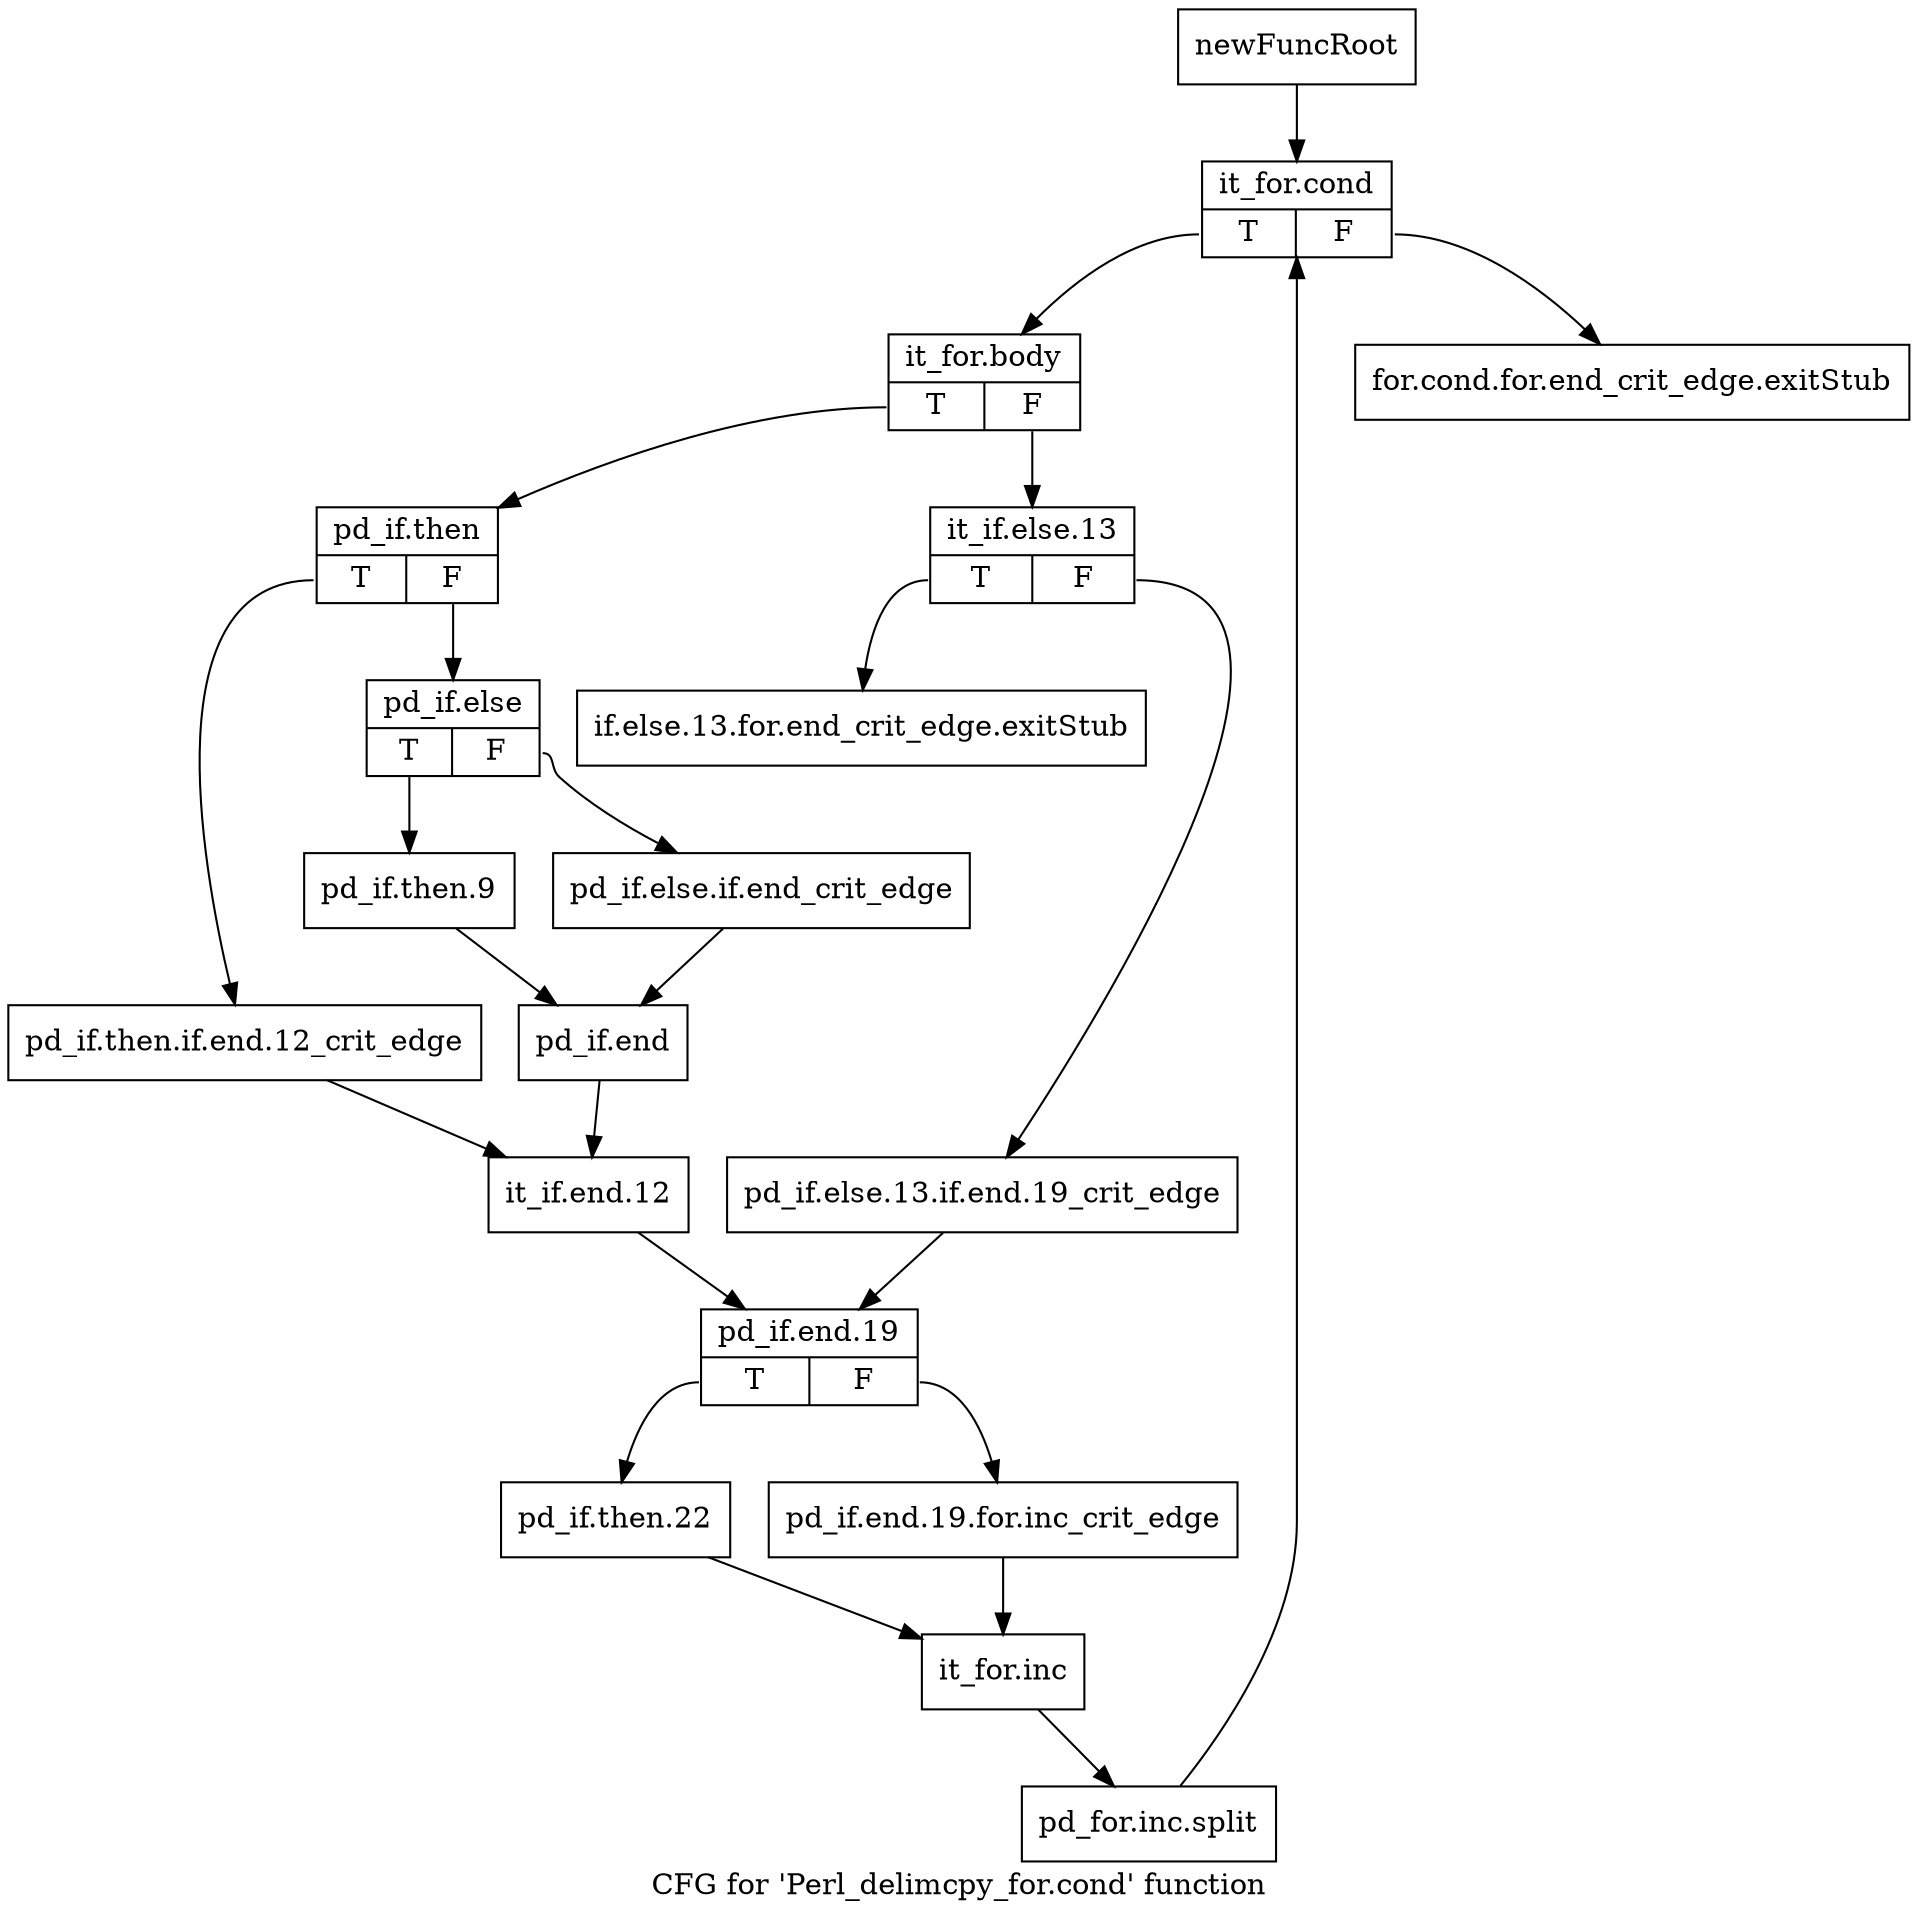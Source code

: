 digraph "CFG for 'Perl_delimcpy_for.cond' function" {
	label="CFG for 'Perl_delimcpy_for.cond' function";

	Node0x57fba30 [shape=record,label="{newFuncRoot}"];
	Node0x57fba30 -> Node0x57fbb20;
	Node0x57fba80 [shape=record,label="{for.cond.for.end_crit_edge.exitStub}"];
	Node0x57fbad0 [shape=record,label="{if.else.13.for.end_crit_edge.exitStub}"];
	Node0x57fbb20 [shape=record,label="{it_for.cond|{<s0>T|<s1>F}}"];
	Node0x57fbb20:s0 -> Node0x57fbb70;
	Node0x57fbb20:s1 -> Node0x57fba80;
	Node0x57fbb70 [shape=record,label="{it_for.body|{<s0>T|<s1>F}}"];
	Node0x57fbb70:s0 -> Node0x57fbc60;
	Node0x57fbb70:s1 -> Node0x57fbbc0;
	Node0x57fbbc0 [shape=record,label="{it_if.else.13|{<s0>T|<s1>F}}"];
	Node0x57fbbc0:s0 -> Node0x57fbad0;
	Node0x57fbbc0:s1 -> Node0x57fbc10;
	Node0x57fbc10 [shape=record,label="{pd_if.else.13.if.end.19_crit_edge}"];
	Node0x57fbc10 -> Node0x57fbe90;
	Node0x57fbc60 [shape=record,label="{pd_if.then|{<s0>T|<s1>F}}"];
	Node0x57fbc60:s0 -> Node0x57fbdf0;
	Node0x57fbc60:s1 -> Node0x57fbcb0;
	Node0x57fbcb0 [shape=record,label="{pd_if.else|{<s0>T|<s1>F}}"];
	Node0x57fbcb0:s0 -> Node0x57fbd50;
	Node0x57fbcb0:s1 -> Node0x57fbd00;
	Node0x57fbd00 [shape=record,label="{pd_if.else.if.end_crit_edge}"];
	Node0x57fbd00 -> Node0x57fbda0;
	Node0x57fbd50 [shape=record,label="{pd_if.then.9}"];
	Node0x57fbd50 -> Node0x57fbda0;
	Node0x57fbda0 [shape=record,label="{pd_if.end}"];
	Node0x57fbda0 -> Node0x57fbe40;
	Node0x57fbdf0 [shape=record,label="{pd_if.then.if.end.12_crit_edge}"];
	Node0x57fbdf0 -> Node0x57fbe40;
	Node0x57fbe40 [shape=record,label="{it_if.end.12}"];
	Node0x57fbe40 -> Node0x57fbe90;
	Node0x57fbe90 [shape=record,label="{pd_if.end.19|{<s0>T|<s1>F}}"];
	Node0x57fbe90:s0 -> Node0x57fbf30;
	Node0x57fbe90:s1 -> Node0x57fbee0;
	Node0x57fbee0 [shape=record,label="{pd_if.end.19.for.inc_crit_edge}"];
	Node0x57fbee0 -> Node0x57fbf80;
	Node0x57fbf30 [shape=record,label="{pd_if.then.22}"];
	Node0x57fbf30 -> Node0x57fbf80;
	Node0x57fbf80 [shape=record,label="{it_for.inc}"];
	Node0x57fbf80 -> Node0x6488360;
	Node0x6488360 [shape=record,label="{pd_for.inc.split}"];
	Node0x6488360 -> Node0x57fbb20;
}
